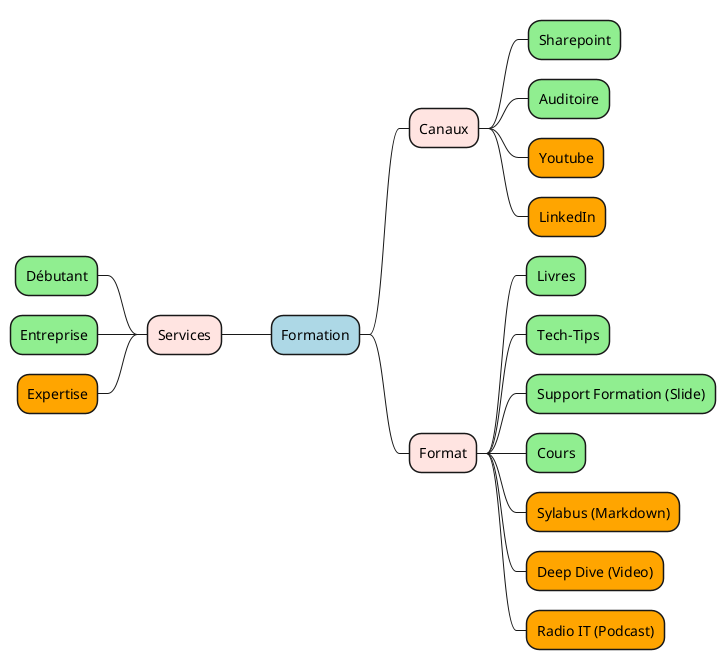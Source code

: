 @startmindmap
*[#LightBlue] Formation
--[#MistyRose] Services
---[#Lightgreen] Débutant
---[#Lightgreen] Entreprise
---[#Orange] Expertise
**[#MistyRose] Canaux
***[#Lightgreen] Sharepoint
***[#Lightgreen] Auditoire
***[#Orange] Youtube
***[#Orange] LinkedIn
**[#MistyRose] Format
***[#Lightgreen] Livres
***[#Lightgreen] Tech-Tips
***[#Lightgreen] Support Formation (Slide)
***[#Lightgreen] Cours
***[#Orange] Sylabus (Markdown)
***[#Orange] Deep Dive (Video)
***[#Orange] Radio IT (Podcast)
@endmindmap